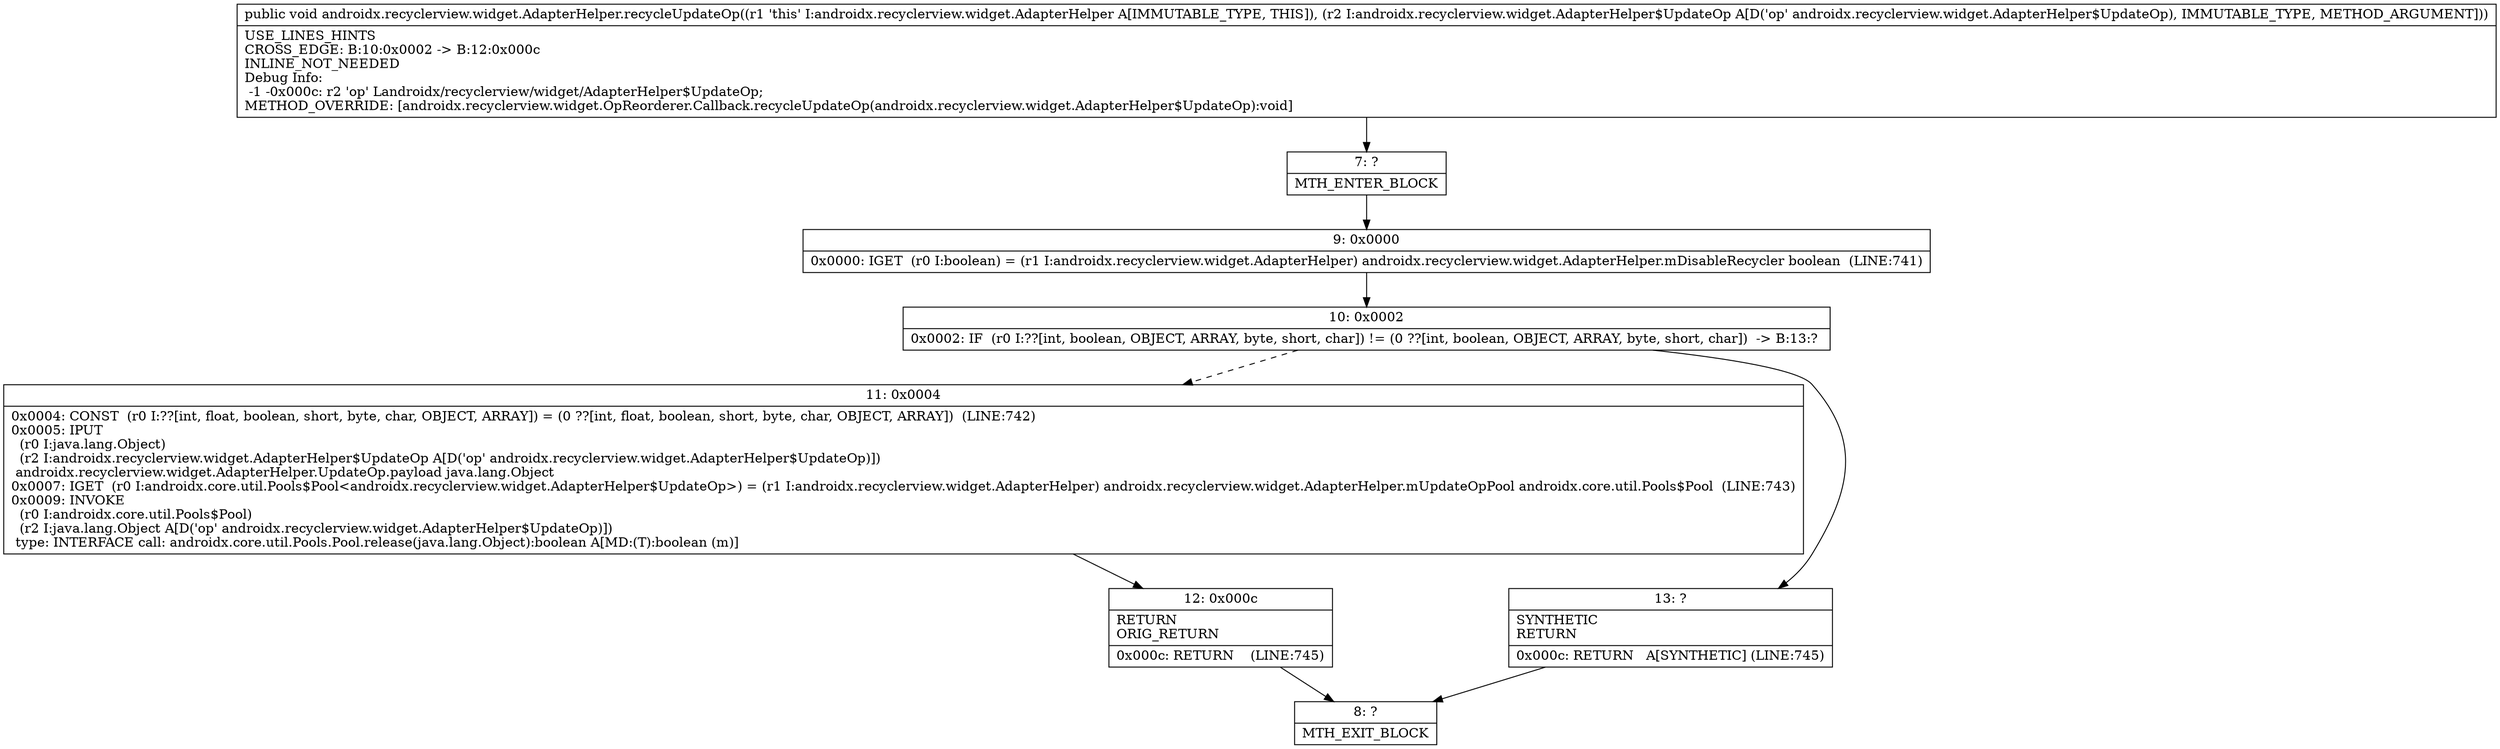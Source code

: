 digraph "CFG forandroidx.recyclerview.widget.AdapterHelper.recycleUpdateOp(Landroidx\/recyclerview\/widget\/AdapterHelper$UpdateOp;)V" {
Node_7 [shape=record,label="{7\:\ ?|MTH_ENTER_BLOCK\l}"];
Node_9 [shape=record,label="{9\:\ 0x0000|0x0000: IGET  (r0 I:boolean) = (r1 I:androidx.recyclerview.widget.AdapterHelper) androidx.recyclerview.widget.AdapterHelper.mDisableRecycler boolean  (LINE:741)\l}"];
Node_10 [shape=record,label="{10\:\ 0x0002|0x0002: IF  (r0 I:??[int, boolean, OBJECT, ARRAY, byte, short, char]) != (0 ??[int, boolean, OBJECT, ARRAY, byte, short, char])  \-\> B:13:? \l}"];
Node_11 [shape=record,label="{11\:\ 0x0004|0x0004: CONST  (r0 I:??[int, float, boolean, short, byte, char, OBJECT, ARRAY]) = (0 ??[int, float, boolean, short, byte, char, OBJECT, ARRAY])  (LINE:742)\l0x0005: IPUT  \l  (r0 I:java.lang.Object)\l  (r2 I:androidx.recyclerview.widget.AdapterHelper$UpdateOp A[D('op' androidx.recyclerview.widget.AdapterHelper$UpdateOp)])\l androidx.recyclerview.widget.AdapterHelper.UpdateOp.payload java.lang.Object \l0x0007: IGET  (r0 I:androidx.core.util.Pools$Pool\<androidx.recyclerview.widget.AdapterHelper$UpdateOp\>) = (r1 I:androidx.recyclerview.widget.AdapterHelper) androidx.recyclerview.widget.AdapterHelper.mUpdateOpPool androidx.core.util.Pools$Pool  (LINE:743)\l0x0009: INVOKE  \l  (r0 I:androidx.core.util.Pools$Pool)\l  (r2 I:java.lang.Object A[D('op' androidx.recyclerview.widget.AdapterHelper$UpdateOp)])\l type: INTERFACE call: androidx.core.util.Pools.Pool.release(java.lang.Object):boolean A[MD:(T):boolean (m)]\l}"];
Node_12 [shape=record,label="{12\:\ 0x000c|RETURN\lORIG_RETURN\l|0x000c: RETURN    (LINE:745)\l}"];
Node_8 [shape=record,label="{8\:\ ?|MTH_EXIT_BLOCK\l}"];
Node_13 [shape=record,label="{13\:\ ?|SYNTHETIC\lRETURN\l|0x000c: RETURN   A[SYNTHETIC] (LINE:745)\l}"];
MethodNode[shape=record,label="{public void androidx.recyclerview.widget.AdapterHelper.recycleUpdateOp((r1 'this' I:androidx.recyclerview.widget.AdapterHelper A[IMMUTABLE_TYPE, THIS]), (r2 I:androidx.recyclerview.widget.AdapterHelper$UpdateOp A[D('op' androidx.recyclerview.widget.AdapterHelper$UpdateOp), IMMUTABLE_TYPE, METHOD_ARGUMENT]))  | USE_LINES_HINTS\lCROSS_EDGE: B:10:0x0002 \-\> B:12:0x000c\lINLINE_NOT_NEEDED\lDebug Info:\l  \-1 \-0x000c: r2 'op' Landroidx\/recyclerview\/widget\/AdapterHelper$UpdateOp;\lMETHOD_OVERRIDE: [androidx.recyclerview.widget.OpReorderer.Callback.recycleUpdateOp(androidx.recyclerview.widget.AdapterHelper$UpdateOp):void]\l}"];
MethodNode -> Node_7;Node_7 -> Node_9;
Node_9 -> Node_10;
Node_10 -> Node_11[style=dashed];
Node_10 -> Node_13;
Node_11 -> Node_12;
Node_12 -> Node_8;
Node_13 -> Node_8;
}

